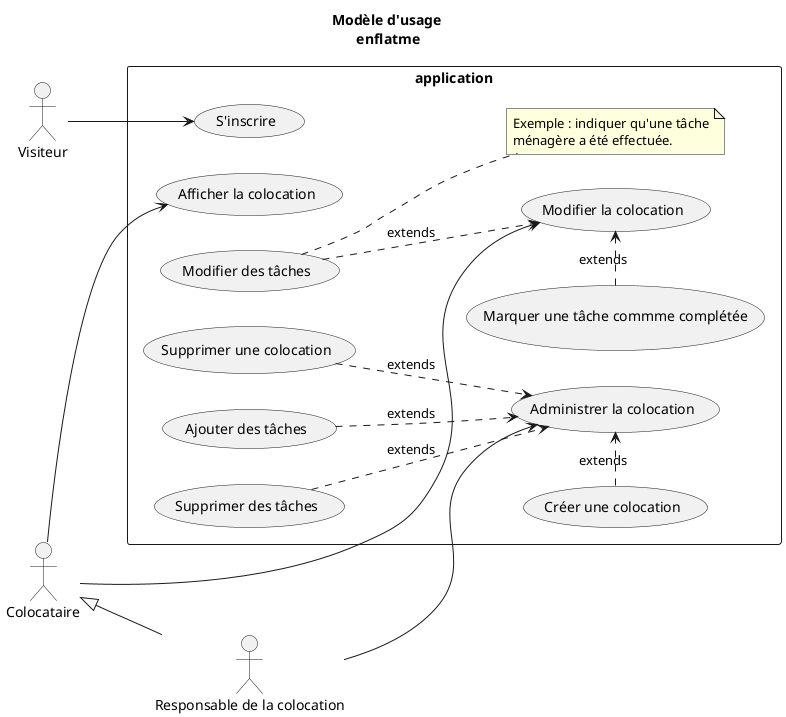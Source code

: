 @startuml
title Modèle d'usage\n <b>enflatme</b>
left to right direction
skinparam packageStyle rect
skinparam shadowing false

actor Visiteur as visiteur
actor Colocataire as coloc
actor :Responsable de la colocation: as respColoc
coloc <|-- respColoc

rectangle application {
	(S'inscrire) as inscription
	(Afficher la colocation) as afficher
	(Modifier la colocation) as modifier
	(Administrer la colocation) as administrer
	(Modifier des tâches) as modifierTaches

	(Créer une colocation) .> administrer : extends
	(Supprimer une colocation) ..> administrer : extends
	(Ajouter des tâches) ..> administrer : extends
	(Supprimer des tâches) ..> administrer : extends

	(Marquer une tâche commme complétée) .> modifier : extends
	modifierTaches ..> modifier : extends
	note right of modifierTaches
		Exemple : indiquer qu'une tâche
		ménagère a été effectuée.
	end note

	visiteur --> inscription
	coloc --> afficher
	coloc --> modifier
	respColoc -> administrer
}
@enduml